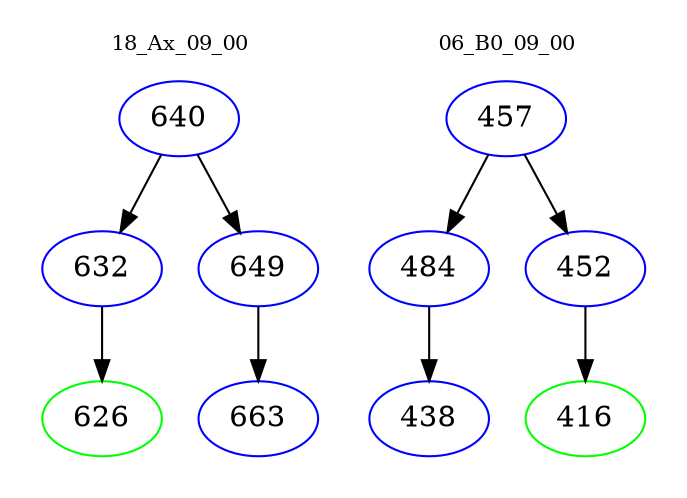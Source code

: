 digraph{
subgraph cluster_0 {
color = white
label = "18_Ax_09_00";
fontsize=10;
T0_640 [label="640", color="blue"]
T0_640 -> T0_632 [color="black"]
T0_632 [label="632", color="blue"]
T0_632 -> T0_626 [color="black"]
T0_626 [label="626", color="green"]
T0_640 -> T0_649 [color="black"]
T0_649 [label="649", color="blue"]
T0_649 -> T0_663 [color="black"]
T0_663 [label="663", color="blue"]
}
subgraph cluster_1 {
color = white
label = "06_B0_09_00";
fontsize=10;
T1_457 [label="457", color="blue"]
T1_457 -> T1_484 [color="black"]
T1_484 [label="484", color="blue"]
T1_484 -> T1_438 [color="black"]
T1_438 [label="438", color="blue"]
T1_457 -> T1_452 [color="black"]
T1_452 [label="452", color="blue"]
T1_452 -> T1_416 [color="black"]
T1_416 [label="416", color="green"]
}
}
